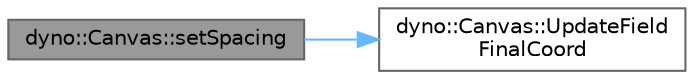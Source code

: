 digraph "dyno::Canvas::setSpacing"
{
 // LATEX_PDF_SIZE
  bgcolor="transparent";
  edge [fontname=Helvetica,fontsize=10,labelfontname=Helvetica,labelfontsize=10];
  node [fontname=Helvetica,fontsize=10,shape=box,height=0.2,width=0.4];
  rankdir="LR";
  Node1 [id="Node000001",label="dyno::Canvas::setSpacing",height=0.2,width=0.4,color="gray40", fillcolor="grey60", style="filled", fontcolor="black",tooltip=" "];
  Node1 -> Node2 [id="edge1_Node000001_Node000002",color="steelblue1",style="solid",tooltip=" "];
  Node2 [id="Node000002",label="dyno::Canvas::UpdateField\lFinalCoord",height=0.2,width=0.4,color="grey40", fillcolor="white", style="filled",URL="$classdyno_1_1_canvas.html#af26e43c16a29f0393e19c9bea420d46f",tooltip=" "];
}

